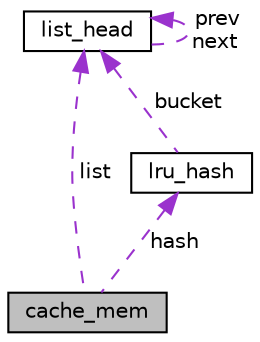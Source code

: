 digraph "cache_mem"
{
  edge [fontname="Helvetica",fontsize="10",labelfontname="Helvetica",labelfontsize="10"];
  node [fontname="Helvetica",fontsize="10",shape=record];
  Node1 [label="cache_mem",height=0.2,width=0.4,color="black", fillcolor="grey75", style="filled", fontcolor="black"];
  Node2 -> Node1 [dir="back",color="darkorchid3",fontsize="10",style="dashed",label=" list" ];
  Node2 [label="list_head",height=0.2,width=0.4,color="black", fillcolor="white", style="filled",URL="$structlist__head.html"];
  Node2 -> Node2 [dir="back",color="darkorchid3",fontsize="10",style="dashed",label=" prev\nnext" ];
  Node3 -> Node1 [dir="back",color="darkorchid3",fontsize="10",style="dashed",label=" hash" ];
  Node3 [label="lru_hash",height=0.2,width=0.4,color="black", fillcolor="white", style="filled",URL="$structlru__hash.html"];
  Node2 -> Node3 [dir="back",color="darkorchid3",fontsize="10",style="dashed",label=" bucket" ];
}
